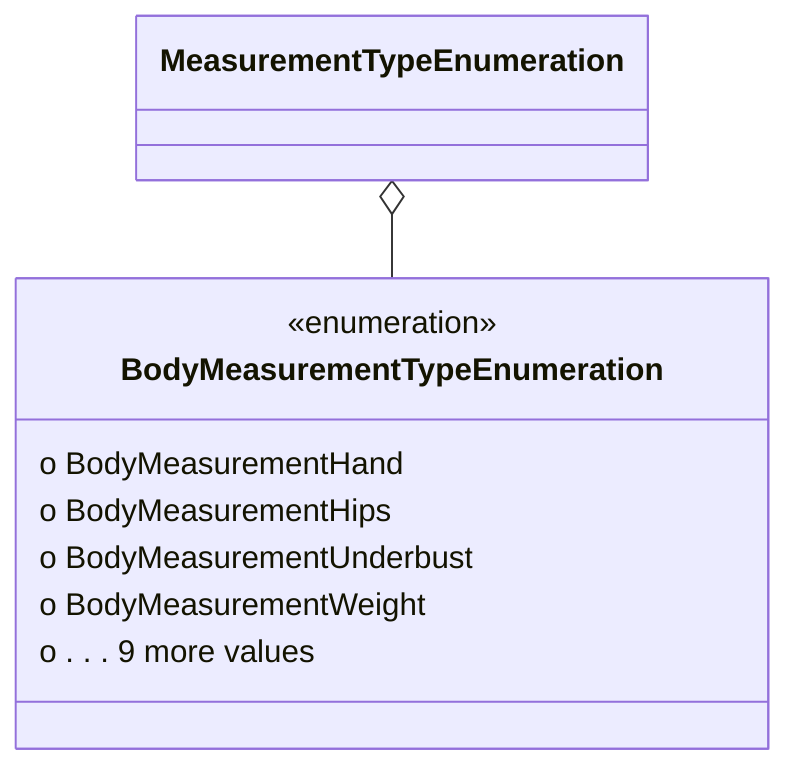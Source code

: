 classDiagram
MeasurementTypeEnumeration o-- BodyMeasurementTypeEnumeration
  class BodyMeasurementTypeEnumeration {
<<enumeration>>
  o BodyMeasurementHand
  o BodyMeasurementHips
  o BodyMeasurementUnderbust
  o BodyMeasurementWeight
  o . . . 9 more values
}